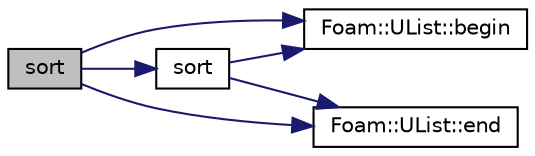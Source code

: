 digraph "sort"
{
  bgcolor="transparent";
  edge [fontname="Helvetica",fontsize="10",labelfontname="Helvetica",labelfontsize="10"];
  node [fontname="Helvetica",fontsize="10",shape=record];
  rankdir="LR";
  Node15674 [label="sort",height=0.2,width=0.4,color="black", fillcolor="grey75", style="filled", fontcolor="black"];
  Node15674 -> Node15675 [color="midnightblue",fontsize="10",style="solid",fontname="Helvetica"];
  Node15675 [label="Foam::UList::begin",height=0.2,width=0.4,color="black",URL="$a26837.html#a8a0643ef7f391465066f7f07d45ce934",tooltip="Return an iterator to begin traversing the UList. "];
  Node15674 -> Node15676 [color="midnightblue",fontsize="10",style="solid",fontname="Helvetica"];
  Node15676 [label="Foam::UList::end",height=0.2,width=0.4,color="black",URL="$a26837.html#acf5102a998ffca93da588563e2af7413",tooltip="Return an iterator to end traversing the UList. "];
  Node15674 -> Node15677 [color="midnightblue",fontsize="10",style="solid",fontname="Helvetica"];
  Node15677 [label="sort",height=0.2,width=0.4,color="black",URL="$a21851.html#a8040176c5570405aa954090217c37fbe"];
  Node15677 -> Node15675 [color="midnightblue",fontsize="10",style="solid",fontname="Helvetica"];
  Node15677 -> Node15676 [color="midnightblue",fontsize="10",style="solid",fontname="Helvetica"];
}
